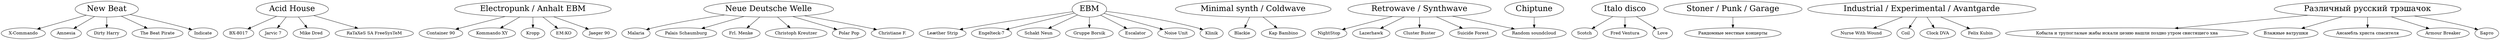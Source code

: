 digraph G {
    "New Beat" [fontsize=26];
    "New Beat" -> "X-Commando";
    "New Beat" -> "Amnesia";
    "New Beat" -> "Dirty Harry";
    "New Beat" -> "The Beat Pirate";
    "New Beat" -> "Indicate";

    "Acid House" [fontsize=26];
    "Acid House" -> "BX-8017";
    "Acid House" -> "Jarvic 7";
    "Acid House" -> "Mike Dred";
    "Acid House" -> "RaTaXeS SA FreeSysTeM";

    "Electropunk / Anhalt EBM" [fontsize=26];
    "Electropunk / Anhalt EBM" -> "Container 90";
    "Electropunk / Anhalt EBM" -> "Kommando XY";
    "Electropunk / Anhalt EBM" -> "Kropp";
    "Electropunk / Anhalt EBM" -> "EM:KO";
    "Electropunk / Anhalt EBM" -> "Jaeger 90";

    "Neue Deutsche Welle" [fontsize=26];
     "Neue Deutsche Welle" -> "Malaria";
     "Neue Deutsche Welle" -> "Palais Schaumburg";
     "Neue Deutsche Welle" -> "Frl. Menke";
     "Neue Deutsche Welle" -> "Christoph Kreutzer";
     "Neue Deutsche Welle" -> "Polar Pop";
     "Neue Deutsche Welle" -> "Christiane F.";

    "EBM" [fontsize=26];
     "EBM" -> "Leæther Strip";
     "EBM" -> "Engelteck-7";
     "EBM" -> "Schakt Neun";
     "EBM" -> "Gruppe Borsik";
     "EBM" -> "Escalator";
     "EBM" -> "Noise Unit";
     "EBM" -> "Klinik";

    "Minimal synth / Coldwave" [fontsize=26];
    "Minimal synth / Coldwave" -> "Blackie";
    "Minimal synth / Coldwave" -> "Kap Bambino";

    "Retrowave / Synthwave" [fontsize=26];
    "Retrowave / Synthwave" -> "NightStop";
    "Retrowave / Synthwave" -> "Lazerhawk";
    "Retrowave / Synthwave" -> "Cluster Buster";
    "Retrowave / Synthwave" -> "Suicide Forest";
    "Retrowave / Synthwave" -> "Random soundcloud";

    "Italo disco" [fontsize=26];
    "Italo disco" -> "Scotch";
    "Italo disco" -> "Fred Ventura";
    "Italo disco" -> "Love";

    "Stoner / Punk / Garage" [fontsize=26];
    "Stoner / Punk / Garage" -> "Рандомные местные концерты";

    "Industrial / Experimental / Avantgarde" [fontsize=26];
    "Industrial / Experimental / Avantgarde" -> "Nurse With Wound";
    "Industrial / Experimental / Avantgarde" -> "Coil";
    "Industrial / Experimental / Avantgarde" -> "Clock DVA";
    "Industrial / Experimental / Avantgarde" -> "Felix Kubin";

    "Chiptune" [fontsize=26];
    "Chiptune" -> "Random soundcloud";

    "Различный русский трэшачок" [fontsize=26];
    "Различный русский трэшачок" -> "Кобыла и трупоглазые жабы искали цезию нашли поздно утром свистящего хна";
    "Различный русский трэшачок" -> "Влажные ватрушки";
    "Различный русский трэшачок" -> "Ансамбль христа спасителя";
    "Различный русский трэшачок" -> "Armour Breaker";
    "Различный русский трэшачок" -> "Барто";
}
